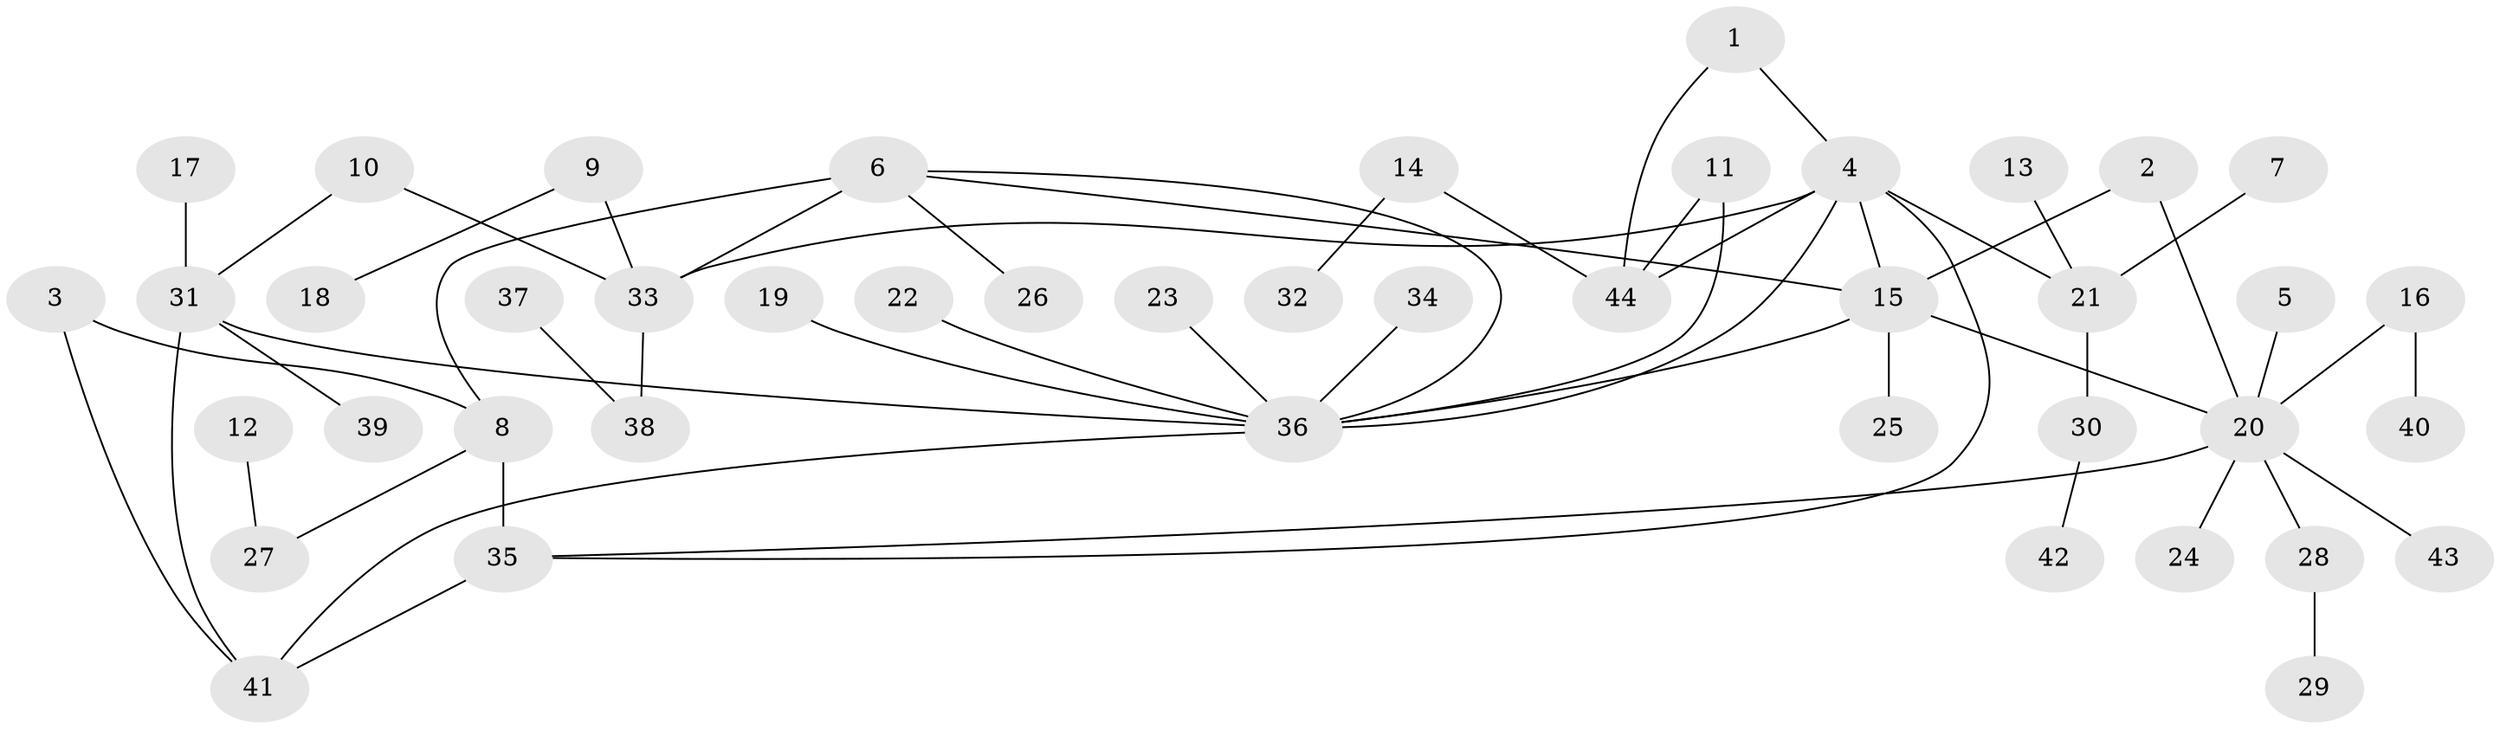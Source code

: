 // original degree distribution, {7: 0.027777777777777776, 5: 0.06944444444444445, 12: 0.013888888888888888, 3: 0.08333333333333333, 6: 0.013888888888888888, 2: 0.18055555555555555, 8: 0.027777777777777776, 4: 0.013888888888888888, 9: 0.013888888888888888, 1: 0.5555555555555556}
// Generated by graph-tools (version 1.1) at 2025/37/03/04/25 23:37:46]
// undirected, 44 vertices, 55 edges
graph export_dot {
  node [color=gray90,style=filled];
  1;
  2;
  3;
  4;
  5;
  6;
  7;
  8;
  9;
  10;
  11;
  12;
  13;
  14;
  15;
  16;
  17;
  18;
  19;
  20;
  21;
  22;
  23;
  24;
  25;
  26;
  27;
  28;
  29;
  30;
  31;
  32;
  33;
  34;
  35;
  36;
  37;
  38;
  39;
  40;
  41;
  42;
  43;
  44;
  1 -- 4 [weight=1.0];
  1 -- 44 [weight=1.0];
  2 -- 15 [weight=1.0];
  2 -- 20 [weight=1.0];
  3 -- 8 [weight=1.0];
  3 -- 41 [weight=1.0];
  4 -- 15 [weight=1.0];
  4 -- 21 [weight=1.0];
  4 -- 33 [weight=1.0];
  4 -- 35 [weight=1.0];
  4 -- 36 [weight=1.0];
  4 -- 44 [weight=1.0];
  5 -- 20 [weight=1.0];
  6 -- 8 [weight=1.0];
  6 -- 15 [weight=1.0];
  6 -- 26 [weight=1.0];
  6 -- 33 [weight=2.0];
  6 -- 36 [weight=1.0];
  7 -- 21 [weight=1.0];
  8 -- 27 [weight=1.0];
  8 -- 35 [weight=2.0];
  9 -- 18 [weight=1.0];
  9 -- 33 [weight=1.0];
  10 -- 31 [weight=1.0];
  10 -- 33 [weight=1.0];
  11 -- 36 [weight=1.0];
  11 -- 44 [weight=1.0];
  12 -- 27 [weight=1.0];
  13 -- 21 [weight=1.0];
  14 -- 32 [weight=1.0];
  14 -- 44 [weight=1.0];
  15 -- 20 [weight=1.0];
  15 -- 25 [weight=1.0];
  15 -- 36 [weight=1.0];
  16 -- 20 [weight=1.0];
  16 -- 40 [weight=1.0];
  17 -- 31 [weight=1.0];
  19 -- 36 [weight=1.0];
  20 -- 24 [weight=1.0];
  20 -- 28 [weight=1.0];
  20 -- 35 [weight=1.0];
  20 -- 43 [weight=1.0];
  21 -- 30 [weight=1.0];
  22 -- 36 [weight=1.0];
  23 -- 36 [weight=1.0];
  28 -- 29 [weight=1.0];
  30 -- 42 [weight=1.0];
  31 -- 36 [weight=1.0];
  31 -- 39 [weight=1.0];
  31 -- 41 [weight=1.0];
  33 -- 38 [weight=1.0];
  34 -- 36 [weight=1.0];
  35 -- 41 [weight=1.0];
  36 -- 41 [weight=1.0];
  37 -- 38 [weight=1.0];
}
